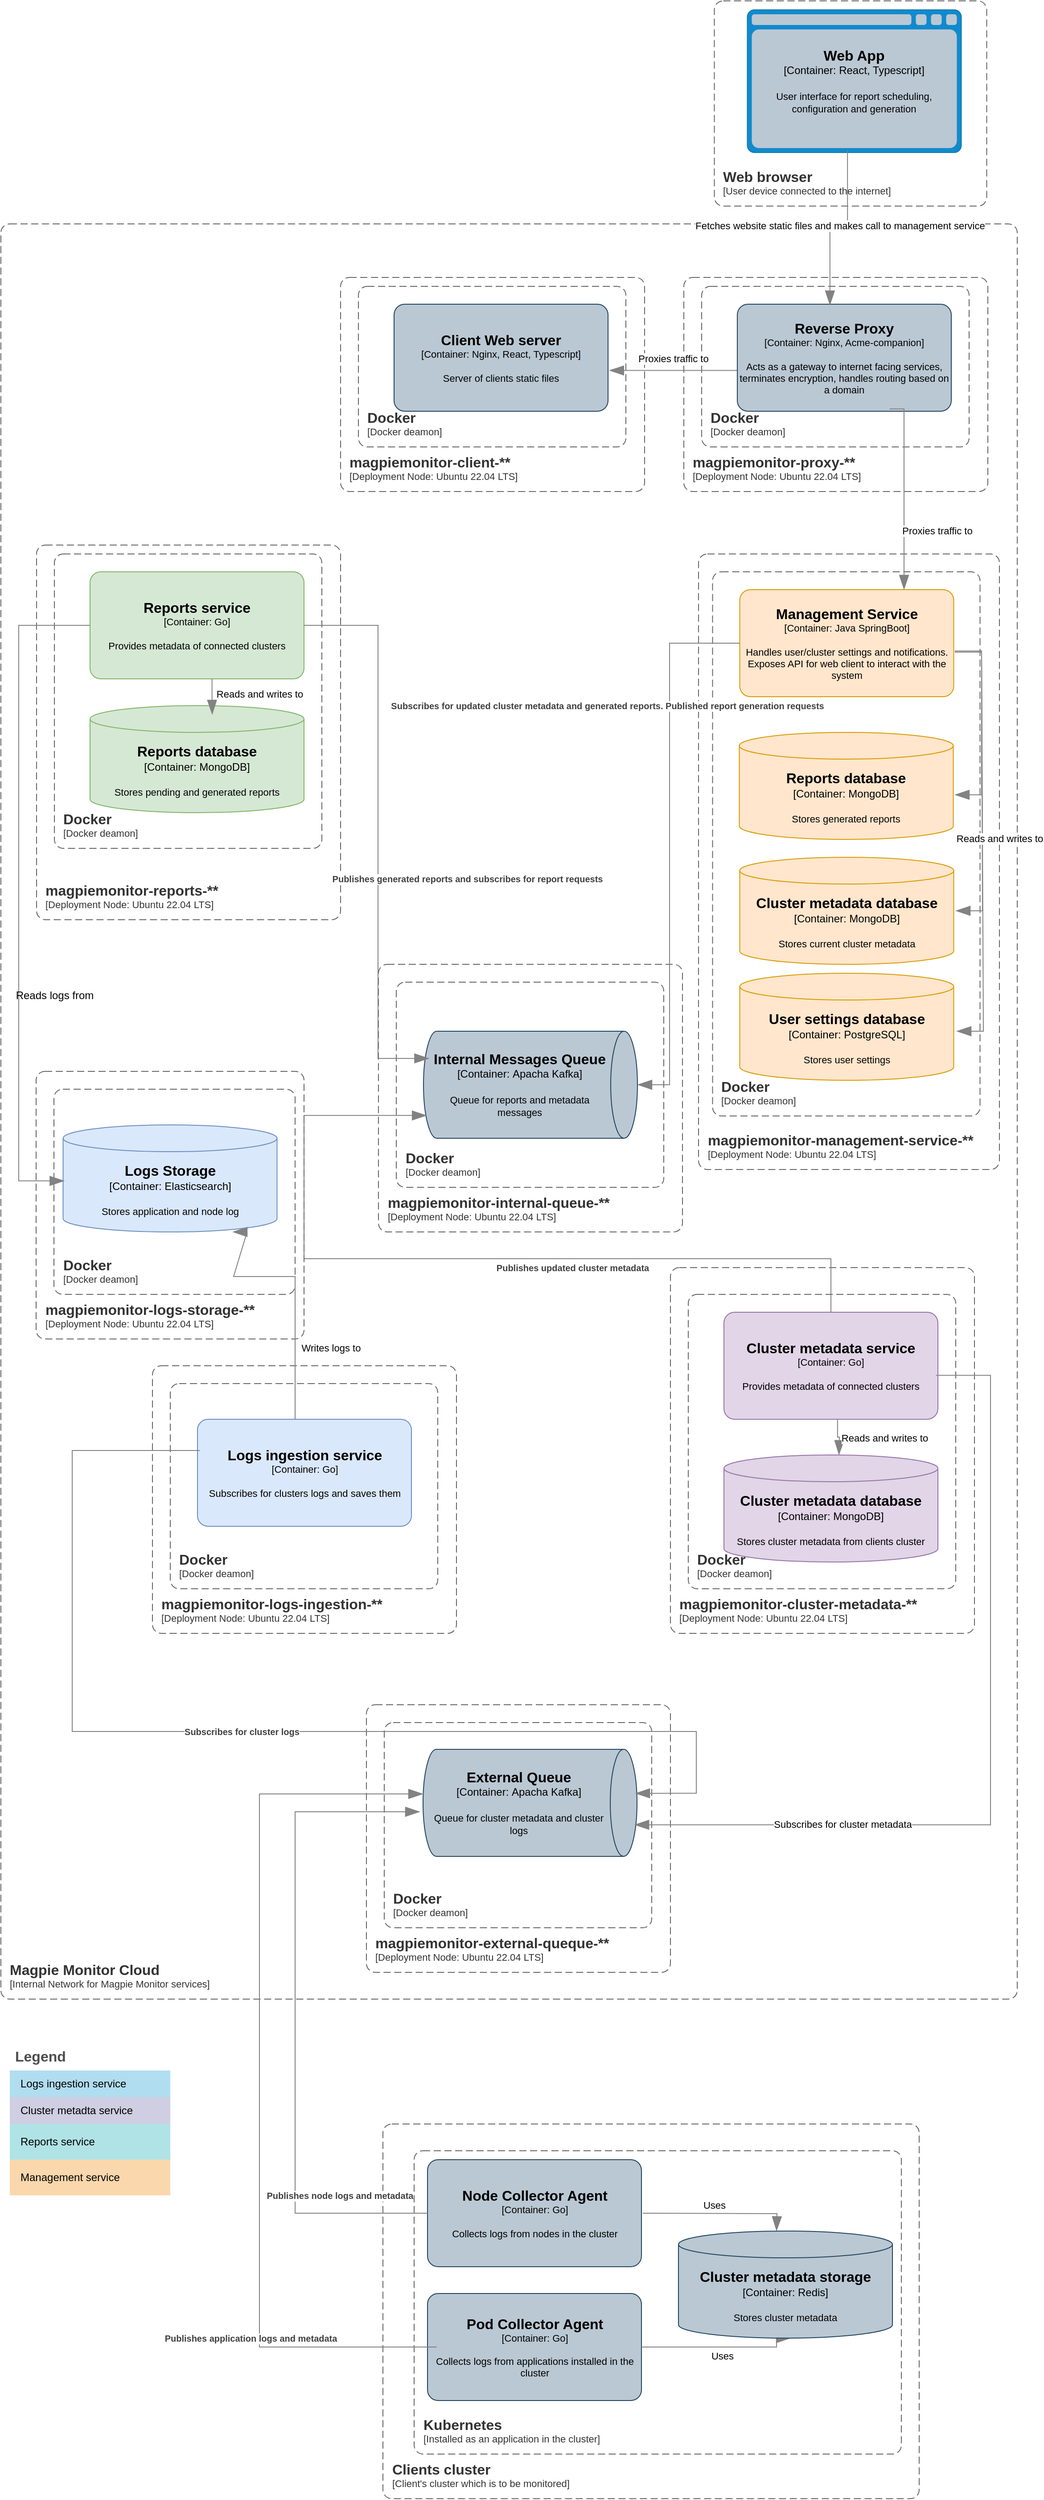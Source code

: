 <mxfile version="24.9.0">
  <diagram name="Page-1" id="GbYRbNNyDbhooDil0Co5">
    <mxGraphModel dx="2129" dy="2237" grid="1" gridSize="10" guides="1" tooltips="1" connect="1" arrows="1" fold="1" page="1" pageScale="1" pageWidth="2000" pageHeight="3000" math="0" shadow="0">
      <root>
        <mxCell id="0" />
        <mxCell id="1" parent="0" />
        <object placeholders="1" c4Name="Magpie Monitor Cloud" c4Type="SystemScopeBoundary" c4Application="Internal Network for Magpie Monitor services" label="&lt;font style=&quot;font-size: 16px&quot;&gt;&lt;b&gt;&lt;div style=&quot;text-align: left&quot;&gt;%c4Name%&lt;/div&gt;&lt;/b&gt;&lt;/font&gt;&lt;div style=&quot;text-align: left&quot;&gt;[%c4Application%]&lt;/div&gt;" id="VblmflZQPWKM-_h5zKfY-1">
          <mxCell style="rounded=1;fontSize=11;whiteSpace=wrap;html=1;dashed=1;arcSize=20;fillColor=none;strokeColor=#666666;fontColor=#333333;labelBackgroundColor=none;align=left;verticalAlign=bottom;labelBorderColor=none;spacingTop=0;spacing=10;dashPattern=8 4;metaEdit=1;rotatable=0;perimeter=rectanglePerimeter;noLabel=0;labelPadding=0;allowArrows=0;connectable=0;expand=0;recursiveResize=0;editable=1;pointerEvents=0;absoluteArcSize=1;points=[[0.25,0,0],[0.5,0,0],[0.75,0,0],[1,0.25,0],[1,0.5,0],[1,0.75,0],[0.75,1,0],[0.5,1,0],[0.25,1,0],[0,0.75,0],[0,0.5,0],[0,0.25,0]];" parent="1" vertex="1">
            <mxGeometry x="840" y="250" width="1140" height="1990" as="geometry" />
          </mxCell>
        </object>
        <object placeholders="1" c4Name="magpiemonitor-cluster-metadata-**" c4Type="SystemScopeBoundary" c4Application="Deployment Node: Ubuntu 22.04 LTS" label="&lt;font style=&quot;font-size: 16px&quot;&gt;&lt;b&gt;&lt;div style=&quot;text-align: left&quot;&gt;%c4Name%&lt;/div&gt;&lt;/b&gt;&lt;/font&gt;&lt;div style=&quot;text-align: left&quot;&gt;[%c4Application%]&lt;/div&gt;" id="VblmflZQPWKM-_h5zKfY-2">
          <mxCell style="rounded=1;fontSize=11;whiteSpace=wrap;html=1;dashed=1;arcSize=20;fillColor=none;strokeColor=#666666;fontColor=#333333;labelBackgroundColor=none;align=left;verticalAlign=bottom;labelBorderColor=none;spacingTop=0;spacing=10;dashPattern=8 4;metaEdit=1;rotatable=0;perimeter=rectanglePerimeter;noLabel=0;labelPadding=0;allowArrows=0;connectable=0;expand=0;recursiveResize=0;editable=1;pointerEvents=0;absoluteArcSize=1;points=[[0.25,0,0],[0.5,0,0],[0.75,0,0],[1,0.25,0],[1,0.5,0],[1,0.75,0],[0.75,1,0],[0.5,1,0],[0.25,1,0],[0,0.75,0],[0,0.5,0],[0,0.25,0]];" parent="1" vertex="1">
            <mxGeometry x="1591" y="1420" width="341" height="410" as="geometry" />
          </mxCell>
        </object>
        <object placeholders="1" c4Name="Cluster metadata database" c4Type="Container" c4Technology="MongoDB" c4Description="Stores cluster metadata from clients cluster" label="&lt;font style=&quot;font-size: 16px&quot;&gt;&lt;b&gt;%c4Name%&lt;/b&gt;&lt;/font&gt;&lt;div&gt;[%c4Type%:&amp;nbsp;%c4Technology%]&lt;/div&gt;&lt;br&gt;&lt;div&gt;&lt;font style=&quot;font-size: 11px&quot;&gt;&lt;font&gt;%c4Description%&lt;/font&gt;&lt;/font&gt;&lt;/div&gt;" id="VblmflZQPWKM-_h5zKfY-3">
          <mxCell style="shape=cylinder3;size=15;whiteSpace=wrap;html=1;boundedLbl=1;rounded=0;labelBackgroundColor=none;fillColor=#e1d5e7;fontSize=12;align=center;strokeColor=#9673a6;metaEdit=1;points=[[0.5,0,0],[1,0.25,0],[1,0.5,0],[1,0.75,0],[0.5,1,0],[0,0.75,0],[0,0.5,0],[0,0.25,0]];resizable=0;fontColor=default;" parent="1" vertex="1">
            <mxGeometry x="1651" y="1630" width="240" height="120" as="geometry" />
          </mxCell>
        </object>
        <object placeholders="1" c4Name="Cluster metadata service" c4Type="Container" c4Technology="Go" c4Description="Provides metadata of connected clusters" label="&lt;font style=&quot;font-size: 16px&quot;&gt;&lt;b&gt;%c4Name%&lt;/b&gt;&lt;/font&gt;&lt;div&gt;[%c4Type%: %c4Technology%]&lt;/div&gt;&lt;br&gt;&lt;div&gt;&lt;font style=&quot;font-size: 11px&quot;&gt;&lt;font&gt;%c4Description%&lt;/font&gt;&lt;/font&gt;&lt;/div&gt;" id="VblmflZQPWKM-_h5zKfY-4">
          <mxCell style="rounded=1;whiteSpace=wrap;html=1;fontSize=11;labelBackgroundColor=none;fillColor=#e1d5e7;align=center;arcSize=10;strokeColor=#9673a6;metaEdit=1;resizable=0;points=[[0.25,0,0],[0.5,0,0],[0.75,0,0],[1,0.25,0],[1,0.5,0],[1,0.75,0],[0.75,1,0],[0.5,1,0],[0.25,1,0],[0,0.75,0],[0,0.5,0],[0,0.25,0]];fontColor=default;" parent="1" vertex="1">
            <mxGeometry x="1651" y="1470" width="240" height="120" as="geometry" />
          </mxCell>
        </object>
        <object placeholders="1" c4Name="Docker" c4Type="ContainerScopeBoundary" c4Application="Docker deamon" label="&lt;font style=&quot;font-size: 16px&quot;&gt;&lt;b&gt;&lt;div style=&quot;text-align: left&quot;&gt;%c4Name%&lt;/div&gt;&lt;/b&gt;&lt;/font&gt;&lt;div style=&quot;text-align: left&quot;&gt;[%c4Application%]&lt;/div&gt;" id="VblmflZQPWKM-_h5zKfY-5">
          <mxCell style="rounded=1;fontSize=11;whiteSpace=wrap;html=1;dashed=1;arcSize=20;fillColor=none;strokeColor=#666666;fontColor=#333333;labelBackgroundColor=none;align=left;verticalAlign=bottom;labelBorderColor=none;spacingTop=0;spacing=10;dashPattern=8 4;metaEdit=1;rotatable=0;perimeter=rectanglePerimeter;noLabel=0;labelPadding=0;allowArrows=0;connectable=0;expand=0;recursiveResize=0;editable=1;pointerEvents=0;absoluteArcSize=1;points=[[0.25,0,0],[0.5,0,0],[0.75,0,0],[1,0.25,0],[1,0.5,0],[1,0.75,0],[0.75,1,0],[0.5,1,0],[0.25,1,0],[0,0.75,0],[0,0.5,0],[0,0.25,0]];" parent="1" vertex="1">
            <mxGeometry x="1611" y="1450" width="300" height="330" as="geometry" />
          </mxCell>
        </object>
        <object placeholders="1" c4Name="magpiemonitor-reports-**" c4Type="SystemScopeBoundary" c4Application="Deployment Node: Ubuntu 22.04 LTS" label="&lt;font style=&quot;font-size: 16px&quot;&gt;&lt;b&gt;&lt;div style=&quot;text-align: left&quot;&gt;%c4Name%&lt;/div&gt;&lt;/b&gt;&lt;/font&gt;&lt;div style=&quot;text-align: left&quot;&gt;[%c4Application%]&lt;/div&gt;" id="VblmflZQPWKM-_h5zKfY-6">
          <mxCell style="rounded=1;fontSize=11;whiteSpace=wrap;html=1;dashed=1;arcSize=20;fillColor=none;strokeColor=#666666;fontColor=#333333;labelBackgroundColor=none;align=left;verticalAlign=bottom;labelBorderColor=none;spacingTop=0;spacing=10;dashPattern=8 4;metaEdit=1;rotatable=0;perimeter=rectanglePerimeter;noLabel=0;labelPadding=0;allowArrows=0;connectable=0;expand=0;recursiveResize=0;editable=1;pointerEvents=0;absoluteArcSize=1;points=[[0.25,0,0],[0.5,0,0],[0.75,0,0],[1,0.25,0],[1,0.5,0],[1,0.75,0],[0.75,1,0],[0.5,1,0],[0.25,1,0],[0,0.75,0],[0,0.5,0],[0,0.25,0]];" parent="1" vertex="1">
            <mxGeometry x="880" y="610" width="341" height="420" as="geometry" />
          </mxCell>
        </object>
        <object placeholders="1" c4Name="Reports database" c4Type="Container" c4Technology="MongoDB" c4Description="Stores pending and generated reports" label="&lt;font style=&quot;font-size: 16px&quot;&gt;&lt;b&gt;%c4Name%&lt;/b&gt;&lt;/font&gt;&lt;div&gt;[%c4Type%:&amp;nbsp;%c4Technology%]&lt;/div&gt;&lt;br&gt;&lt;div&gt;&lt;font style=&quot;font-size: 11px&quot;&gt;&lt;font&gt;%c4Description%&lt;/font&gt;&lt;/font&gt;&lt;/div&gt;" id="VblmflZQPWKM-_h5zKfY-7">
          <mxCell style="shape=cylinder3;size=15;whiteSpace=wrap;html=1;boundedLbl=1;rounded=0;labelBackgroundColor=none;fillColor=#d5e8d4;fontSize=12;align=center;strokeColor=#82b366;metaEdit=1;points=[[0.5,0,0],[1,0.25,0],[1,0.5,0],[1,0.75,0],[0.5,1,0],[0,0.75,0],[0,0.5,0],[0,0.25,0]];resizable=0;fontColor=default;" parent="1" vertex="1">
            <mxGeometry x="940" y="790" width="240" height="120" as="geometry" />
          </mxCell>
        </object>
        <object placeholders="1" c4Name="Reports service" c4Type="Container" c4Technology="Go" c4Description="Provides metadata of connected clusters" label="&lt;font style=&quot;font-size: 16px&quot;&gt;&lt;b&gt;%c4Name%&lt;/b&gt;&lt;/font&gt;&lt;div&gt;[%c4Type%: %c4Technology%]&lt;/div&gt;&lt;br&gt;&lt;div&gt;&lt;font style=&quot;font-size: 11px&quot;&gt;&lt;font&gt;%c4Description%&lt;/font&gt;&lt;/font&gt;&lt;/div&gt;" id="VblmflZQPWKM-_h5zKfY-8">
          <mxCell style="rounded=1;whiteSpace=wrap;html=1;fontSize=11;labelBackgroundColor=none;fillColor=#d5e8d4;align=center;arcSize=10;strokeColor=#82b366;metaEdit=1;resizable=0;points=[[0.25,0,0],[0.5,0,0],[0.75,0,0],[1,0.25,0],[1,0.5,0],[1,0.75,0],[0.75,1,0],[0.5,1,0],[0.25,1,0],[0,0.75,0],[0,0.5,0],[0,0.25,0]];fontColor=default;" parent="1" vertex="1">
            <mxGeometry x="940" y="640" width="240" height="120" as="geometry" />
          </mxCell>
        </object>
        <object placeholders="1" c4Name="Docker" c4Type="ContainerScopeBoundary" c4Application="Docker deamon" label="&lt;font style=&quot;font-size: 16px&quot;&gt;&lt;b&gt;&lt;div style=&quot;text-align: left&quot;&gt;%c4Name%&lt;/div&gt;&lt;/b&gt;&lt;/font&gt;&lt;div style=&quot;text-align: left&quot;&gt;[%c4Application%]&lt;/div&gt;" id="VblmflZQPWKM-_h5zKfY-9">
          <mxCell style="rounded=1;fontSize=11;whiteSpace=wrap;html=1;dashed=1;arcSize=20;fillColor=none;strokeColor=#666666;fontColor=#333333;labelBackgroundColor=none;align=left;verticalAlign=bottom;labelBorderColor=none;spacingTop=0;spacing=10;dashPattern=8 4;metaEdit=1;rotatable=0;perimeter=rectanglePerimeter;noLabel=0;labelPadding=0;allowArrows=0;connectable=0;expand=0;recursiveResize=0;editable=1;pointerEvents=0;absoluteArcSize=1;points=[[0.25,0,0],[0.5,0,0],[0.75,0,0],[1,0.25,0],[1,0.5,0],[1,0.75,0],[0.75,1,0],[0.5,1,0],[0.25,1,0],[0,0.75,0],[0,0.5,0],[0,0.25,0]];" parent="1" vertex="1">
            <mxGeometry x="900" y="620" width="300" height="330" as="geometry" />
          </mxCell>
        </object>
        <object placeholders="1" c4Name="magpiemonitor-management-service-**" c4Type="SystemScopeBoundary" c4Application="Deployment Node: Ubuntu 22.04 LTS" label="&lt;font style=&quot;font-size: 16px&quot;&gt;&lt;b&gt;&lt;div style=&quot;text-align: left&quot;&gt;%c4Name%&lt;/div&gt;&lt;/b&gt;&lt;/font&gt;&lt;div style=&quot;text-align: left&quot;&gt;[%c4Application%]&lt;/div&gt;" id="VblmflZQPWKM-_h5zKfY-10">
          <mxCell style="rounded=1;fontSize=11;whiteSpace=wrap;html=1;dashed=1;arcSize=20;fillColor=none;strokeColor=#666666;fontColor=#333333;labelBackgroundColor=none;align=left;verticalAlign=bottom;labelBorderColor=none;spacingTop=0;spacing=10;dashPattern=8 4;metaEdit=1;rotatable=0;perimeter=rectanglePerimeter;noLabel=0;labelPadding=0;allowArrows=0;connectable=0;expand=0;recursiveResize=0;editable=1;pointerEvents=0;absoluteArcSize=1;points=[[0.25,0,0],[0.5,0,0],[0.75,0,0],[1,0.25,0],[1,0.5,0],[1,0.75,0],[0.75,1,0],[0.5,1,0],[0.25,1,0],[0,0.75,0],[0,0.5,0],[0,0.25,0]];" parent="1" vertex="1">
            <mxGeometry x="1622.5" y="620" width="337.5" height="690" as="geometry" />
          </mxCell>
        </object>
        <object placeholders="1" c4Name="Reports database" c4Type="Container" c4Technology="MongoDB" c4Description="Stores generated reports" label="&lt;font style=&quot;font-size: 16px&quot;&gt;&lt;b&gt;%c4Name%&lt;/b&gt;&lt;/font&gt;&lt;div&gt;[%c4Type%:&amp;nbsp;%c4Technology%]&lt;/div&gt;&lt;br&gt;&lt;div&gt;&lt;font style=&quot;font-size: 11px&quot;&gt;&lt;font&gt;%c4Description%&lt;/font&gt;&lt;/font&gt;&lt;/div&gt;" id="VblmflZQPWKM-_h5zKfY-11">
          <mxCell style="shape=cylinder3;size=15;whiteSpace=wrap;html=1;boundedLbl=1;rounded=0;labelBackgroundColor=none;fillColor=#ffe6cc;fontSize=12;align=center;strokeColor=#d79b00;metaEdit=1;points=[[0.5,0,0],[1,0.25,0],[1,0.5,0],[1,0.75,0],[0.5,1,0],[0,0.75,0],[0,0.5,0],[0,0.25,0]];resizable=0;fontColor=default;" parent="1" vertex="1">
            <mxGeometry x="1668.25" y="820" width="240" height="120" as="geometry" />
          </mxCell>
        </object>
        <object placeholders="1" c4Name="Management Service" c4Type="Container" c4Technology="Java SpringBoot" c4Description="Handles user/cluster settings and notifications. Exposes API for web client to interact with the system" label="&lt;font style=&quot;font-size: 16px&quot;&gt;&lt;b&gt;%c4Name%&lt;/b&gt;&lt;/font&gt;&lt;div&gt;[%c4Type%: %c4Technology%]&lt;/div&gt;&lt;br&gt;&lt;div&gt;&lt;font style=&quot;font-size: 11px&quot;&gt;&lt;font&gt;%c4Description%&lt;/font&gt;&lt;/font&gt;&lt;/div&gt;" id="VblmflZQPWKM-_h5zKfY-12">
          <mxCell style="rounded=1;whiteSpace=wrap;html=1;fontSize=11;labelBackgroundColor=none;fillColor=#ffe6cc;align=center;arcSize=10;strokeColor=#d79b00;metaEdit=1;resizable=0;points=[[0.25,0,0],[0.5,0,0],[0.75,0,0],[1,0.25,0],[1,0.5,0],[1,0.75,0],[0.75,1,0],[0.5,1,0],[0.25,1,0],[0,0.75,0],[0,0.5,0],[0,0.25,0]];fontColor=default;" parent="1" vertex="1">
            <mxGeometry x="1668.75" y="660" width="240" height="120" as="geometry" />
          </mxCell>
        </object>
        <object placeholders="1" c4Name="Docker" c4Type="ContainerScopeBoundary" c4Application="Docker deamon" label="&lt;font style=&quot;font-size: 16px&quot;&gt;&lt;b&gt;&lt;div style=&quot;text-align: left&quot;&gt;%c4Name%&lt;/div&gt;&lt;/b&gt;&lt;/font&gt;&lt;div style=&quot;text-align: left&quot;&gt;[%c4Application%]&lt;/div&gt;" id="VblmflZQPWKM-_h5zKfY-13">
          <mxCell style="rounded=1;fontSize=11;whiteSpace=wrap;html=1;dashed=1;arcSize=20;fillColor=none;strokeColor=#666666;fontColor=#333333;labelBackgroundColor=none;align=left;verticalAlign=bottom;labelBorderColor=none;spacingTop=0;spacing=10;dashPattern=8 4;metaEdit=1;rotatable=0;perimeter=rectanglePerimeter;noLabel=0;labelPadding=0;allowArrows=0;connectable=0;expand=0;recursiveResize=0;editable=1;pointerEvents=0;absoluteArcSize=1;points=[[0.25,0,0],[0.5,0,0],[0.75,0,0],[1,0.25,0],[1,0.5,0],[1,0.75,0],[0.75,1,0],[0.5,1,0],[0.25,1,0],[0,0.75,0],[0,0.5,0],[0,0.25,0]];" parent="1" vertex="1">
            <mxGeometry x="1638.25" y="640" width="300" height="610" as="geometry" />
          </mxCell>
        </object>
        <object placeholders="1" c4Name="magpiemonitor-logs-ingestion-**" c4Type="SystemScopeBoundary" c4Application="Deployment Node: Ubuntu 22.04 LTS" label="&lt;font style=&quot;font-size: 16px&quot;&gt;&lt;b&gt;&lt;div style=&quot;text-align: left&quot;&gt;%c4Name%&lt;/div&gt;&lt;/b&gt;&lt;/font&gt;&lt;div style=&quot;text-align: left&quot;&gt;[%c4Application%]&lt;/div&gt;" id="VblmflZQPWKM-_h5zKfY-14">
          <mxCell style="rounded=1;fontSize=11;whiteSpace=wrap;html=1;dashed=1;arcSize=20;fillColor=none;strokeColor=#666666;fontColor=#333333;labelBackgroundColor=none;align=left;verticalAlign=bottom;labelBorderColor=none;spacingTop=0;spacing=10;dashPattern=8 4;metaEdit=1;rotatable=0;perimeter=rectanglePerimeter;noLabel=0;labelPadding=0;allowArrows=0;connectable=0;expand=0;recursiveResize=0;editable=1;pointerEvents=0;absoluteArcSize=1;points=[[0.25,0,0],[0.5,0,0],[0.75,0,0],[1,0.25,0],[1,0.5,0],[1,0.75,0],[0.75,1,0],[0.5,1,0],[0.25,1,0],[0,0.75,0],[0,0.5,0],[0,0.25,0]];" parent="1" vertex="1">
            <mxGeometry x="1010" y="1530" width="341" height="300" as="geometry" />
          </mxCell>
        </object>
        <object placeholders="1" c4Name="Logs Storage" c4Type="Container" c4Technology="Elasticsearch" c4Description="Stores application and node log" label="&lt;font style=&quot;font-size: 16px&quot;&gt;&lt;b&gt;%c4Name%&lt;/b&gt;&lt;/font&gt;&lt;div&gt;[%c4Type%:&amp;nbsp;%c4Technology%]&lt;/div&gt;&lt;br&gt;&lt;div&gt;&lt;font style=&quot;font-size: 11px&quot;&gt;&lt;font&gt;%c4Description%&lt;/font&gt;&lt;/font&gt;&lt;/div&gt;" id="VblmflZQPWKM-_h5zKfY-15">
          <mxCell style="shape=cylinder3;size=15;whiteSpace=wrap;html=1;boundedLbl=1;rounded=0;labelBackgroundColor=none;fillColor=#dae8fc;fontSize=12;align=center;strokeColor=#6c8ebf;metaEdit=1;points=[[0.5,0,0],[1,0.25,0],[1,0.5,0],[1,0.75,0],[0.5,1,0],[0,0.75,0],[0,0.5,0],[0,0.25,0]];resizable=0;fontColor=default;" parent="1" vertex="1">
            <mxGeometry x="909.75" y="1260" width="240" height="120" as="geometry" />
          </mxCell>
        </object>
        <object placeholders="1" c4Name="Logs ingestion service" c4Type="Container" c4Technology="Go" c4Description="Subscribes for clusters logs and saves them" label="&lt;font style=&quot;font-size: 16px&quot;&gt;&lt;b&gt;%c4Name%&lt;/b&gt;&lt;/font&gt;&lt;div&gt;[%c4Type%: %c4Technology%]&lt;/div&gt;&lt;br&gt;&lt;div&gt;&lt;font style=&quot;font-size: 11px&quot;&gt;&lt;font&gt;%c4Description%&lt;/font&gt;&lt;/font&gt;&lt;/div&gt;" id="VblmflZQPWKM-_h5zKfY-16">
          <mxCell style="rounded=1;whiteSpace=wrap;html=1;fontSize=11;labelBackgroundColor=none;fillColor=#dae8fc;align=center;arcSize=10;strokeColor=#6c8ebf;metaEdit=1;resizable=0;points=[[0.25,0,0],[0.5,0,0],[0.75,0,0],[1,0.25,0],[1,0.5,0],[1,0.75,0],[0.75,1,0],[0.5,1,0],[0.25,1,0],[0,0.75,0],[0,0.5,0],[0,0.25,0]];fontColor=default;" parent="1" vertex="1">
            <mxGeometry x="1060.5" y="1590" width="240" height="120" as="geometry" />
          </mxCell>
        </object>
        <object placeholders="1" c4Name="Docker" c4Type="ContainerScopeBoundary" c4Application="Docker deamon" label="&lt;font style=&quot;font-size: 16px&quot;&gt;&lt;b&gt;&lt;div style=&quot;text-align: left&quot;&gt;%c4Name%&lt;/div&gt;&lt;/b&gt;&lt;/font&gt;&lt;div style=&quot;text-align: left&quot;&gt;[%c4Application%]&lt;/div&gt;" id="VblmflZQPWKM-_h5zKfY-17">
          <mxCell style="rounded=1;fontSize=11;whiteSpace=wrap;html=1;dashed=1;arcSize=20;fillColor=none;strokeColor=#666666;fontColor=#333333;labelBackgroundColor=none;align=left;verticalAlign=bottom;labelBorderColor=none;spacingTop=0;spacing=10;dashPattern=8 4;metaEdit=1;rotatable=0;perimeter=rectanglePerimeter;noLabel=0;labelPadding=0;allowArrows=0;connectable=0;expand=0;recursiveResize=0;editable=1;pointerEvents=0;absoluteArcSize=1;points=[[0.25,0,0],[0.5,0,0],[0.75,0,0],[1,0.25,0],[1,0.5,0],[1,0.75,0],[0.75,1,0],[0.5,1,0],[0.25,1,0],[0,0.75,0],[0,0.5,0],[0,0.25,0]];" parent="1" vertex="1">
            <mxGeometry x="1030" y="1550" width="300" height="230" as="geometry" />
          </mxCell>
        </object>
        <object placeholders="1" c4Name="magpiemonitor-external-queque-**" c4Type="SystemScopeBoundary" c4Application="Deployment Node: Ubuntu 22.04 LTS" label="&lt;font style=&quot;font-size: 16px&quot;&gt;&lt;b&gt;&lt;div style=&quot;text-align: left&quot;&gt;%c4Name%&lt;/div&gt;&lt;/b&gt;&lt;/font&gt;&lt;div style=&quot;text-align: left&quot;&gt;[%c4Application%]&lt;/div&gt;" id="VblmflZQPWKM-_h5zKfY-19">
          <mxCell style="rounded=1;fontSize=11;whiteSpace=wrap;html=1;dashed=1;arcSize=20;fillColor=none;strokeColor=#666666;fontColor=#333333;labelBackgroundColor=none;align=left;verticalAlign=bottom;labelBorderColor=none;spacingTop=0;spacing=10;dashPattern=8 4;metaEdit=1;rotatable=0;perimeter=rectanglePerimeter;noLabel=0;labelPadding=0;allowArrows=0;connectable=0;expand=0;recursiveResize=0;editable=1;pointerEvents=0;absoluteArcSize=1;points=[[0.25,0,0],[0.5,0,0],[0.75,0,0],[1,0.25,0],[1,0.5,0],[1,0.75,0],[0.75,1,0],[0.5,1,0],[0.25,1,0],[0,0.75,0],[0,0.5,0],[0,0.25,0]];" parent="1" vertex="1">
            <mxGeometry x="1250" y="1910" width="341" height="300" as="geometry" />
          </mxCell>
        </object>
        <object placeholders="1" c4Name="Docker" c4Type="ContainerScopeBoundary" c4Application="Docker deamon" label="&lt;font style=&quot;font-size: 16px&quot;&gt;&lt;b&gt;&lt;div style=&quot;text-align: left&quot;&gt;%c4Name%&lt;/div&gt;&lt;/b&gt;&lt;/font&gt;&lt;div style=&quot;text-align: left&quot;&gt;[%c4Application%]&lt;/div&gt;" id="VblmflZQPWKM-_h5zKfY-22">
          <mxCell style="rounded=1;fontSize=11;whiteSpace=wrap;html=1;dashed=1;arcSize=20;fillColor=none;strokeColor=#666666;fontColor=#333333;labelBackgroundColor=none;align=left;verticalAlign=bottom;labelBorderColor=none;spacingTop=0;spacing=10;dashPattern=8 4;metaEdit=1;rotatable=0;perimeter=rectanglePerimeter;noLabel=0;labelPadding=0;allowArrows=0;connectable=0;expand=0;recursiveResize=0;editable=1;pointerEvents=0;absoluteArcSize=1;points=[[0.25,0,0],[0.5,0,0],[0.75,0,0],[1,0.25,0],[1,0.5,0],[1,0.75,0],[0.75,1,0],[0.5,1,0],[0.25,1,0],[0,0.75,0],[0,0.5,0],[0,0.25,0]];" parent="1" vertex="1">
            <mxGeometry x="1270" y="1930" width="300" height="230" as="geometry" />
          </mxCell>
        </object>
        <object placeholders="1" c4Name="External Queue" c4Type="Container" c4Technology="Apacha Kafka" c4Description="Queue for cluster metadata and cluster logs" label="&lt;font style=&quot;font-size: 16px&quot;&gt;&lt;b&gt;%c4Name%&lt;/b&gt;&lt;/font&gt;&lt;div&gt;[%c4Type%:&amp;nbsp;%c4Technology%]&lt;/div&gt;&lt;br&gt;&lt;div&gt;&lt;font style=&quot;font-size: 11px&quot;&gt;&lt;font&gt;%c4Description%&lt;/font&gt;&lt;/font&gt;&lt;/div&gt;" id="VblmflZQPWKM-_h5zKfY-23">
          <mxCell style="shape=cylinder3;size=15;direction=south;whiteSpace=wrap;html=1;boundedLbl=1;rounded=0;labelBackgroundColor=none;fillColor=#bac8d3;fontSize=12;align=center;strokeColor=#23445d;metaEdit=1;points=[[0.5,0,0],[1,0.25,0],[1,0.5,0],[1,0.75,0],[0.5,1,0],[0,0.75,0],[0,0.5,0],[0,0.25,0]];resizable=0;fontColor=default;" parent="1" vertex="1">
            <mxGeometry x="1313.5" y="1960" width="240" height="120" as="geometry" />
          </mxCell>
        </object>
        <object placeholders="1" c4Name="Clients cluster" c4Type="SystemScopeBoundary" c4Application="Client&#39;s cluster which is to be monitored" label="&lt;font style=&quot;font-size: 16px&quot;&gt;&lt;b&gt;&lt;div style=&quot;text-align: left&quot;&gt;%c4Name%&lt;/div&gt;&lt;/b&gt;&lt;/font&gt;&lt;div style=&quot;text-align: left&quot;&gt;[%c4Application%]&lt;/div&gt;" id="VblmflZQPWKM-_h5zKfY-24">
          <mxCell style="rounded=1;fontSize=11;whiteSpace=wrap;html=1;dashed=1;arcSize=20;fillColor=none;strokeColor=#666666;fontColor=#333333;labelBackgroundColor=none;align=left;verticalAlign=bottom;labelBorderColor=none;spacingTop=0;spacing=10;dashPattern=8 4;metaEdit=1;rotatable=0;perimeter=rectanglePerimeter;noLabel=0;labelPadding=0;allowArrows=0;connectable=0;expand=0;recursiveResize=0;editable=1;pointerEvents=0;absoluteArcSize=1;points=[[0.25,0,0],[0.5,0,0],[0.75,0,0],[1,0.25,0],[1,0.5,0],[1,0.75,0],[0.75,1,0],[0.5,1,0],[0.25,1,0],[0,0.75,0],[0,0.5,0],[0,0.25,0]];" parent="1" vertex="1">
            <mxGeometry x="1268.5" y="2380" width="601.5" height="420" as="geometry" />
          </mxCell>
        </object>
        <object placeholders="1" c4Name="Pod Collector Agent" c4Type="Container" c4Technology="Go" c4Description="Collects logs from applications installed in the cluster" label="&lt;font style=&quot;font-size: 16px&quot;&gt;&lt;b&gt;%c4Name%&lt;/b&gt;&lt;/font&gt;&lt;div&gt;[%c4Type%: %c4Technology%]&lt;/div&gt;&lt;br&gt;&lt;div&gt;&lt;font style=&quot;font-size: 11px&quot;&gt;&lt;font&gt;%c4Description%&lt;/font&gt;&lt;/font&gt;&lt;/div&gt;" id="VblmflZQPWKM-_h5zKfY-25">
          <mxCell style="rounded=1;whiteSpace=wrap;html=1;fontSize=11;labelBackgroundColor=none;fillColor=#bac8d3;align=center;arcSize=10;strokeColor=#23445d;metaEdit=1;resizable=0;points=[[0.25,0,0],[0.5,0,0],[0.75,0,0],[1,0.25,0],[1,0.5,0],[1,0.75,0],[0.75,1,0],[0.5,1,0],[0.25,1,0],[0,0.75,0],[0,0.5,0],[0,0.25,0]];" parent="1" vertex="1">
            <mxGeometry x="1318.5" y="2570" width="240" height="120" as="geometry" />
          </mxCell>
        </object>
        <object placeholders="1" c4Name="Kubernetes" c4Type="ContainerScopeBoundary" c4Application="Installed as an application in the cluster" label="&lt;font style=&quot;font-size: 16px&quot;&gt;&lt;b&gt;&lt;div style=&quot;text-align: left&quot;&gt;%c4Name%&lt;/div&gt;&lt;/b&gt;&lt;/font&gt;&lt;div style=&quot;text-align: left&quot;&gt;[%c4Application%]&lt;/div&gt;" id="VblmflZQPWKM-_h5zKfY-26">
          <mxCell style="rounded=1;fontSize=11;whiteSpace=wrap;html=1;dashed=1;arcSize=20;fillColor=none;strokeColor=#666666;fontColor=#333333;labelBackgroundColor=none;align=left;verticalAlign=bottom;labelBorderColor=none;spacingTop=0;spacing=10;dashPattern=8 4;metaEdit=1;rotatable=0;perimeter=rectanglePerimeter;noLabel=0;labelPadding=0;allowArrows=0;connectable=0;expand=0;recursiveResize=0;editable=1;pointerEvents=0;absoluteArcSize=1;points=[[0.25,0,0],[0.5,0,0],[0.75,0,0],[1,0.25,0],[1,0.5,0],[1,0.75,0],[0.75,1,0],[0.5,1,0],[0.25,1,0],[0,0.75,0],[0,0.5,0],[0,0.25,0]];" parent="1" vertex="1">
            <mxGeometry x="1303.5" y="2410" width="546.5" height="340" as="geometry" />
          </mxCell>
        </object>
        <object placeholders="1" c4Name="Node Collector Agent" c4Type="Container" c4Technology="Go" c4Description="Collects logs from nodes in the cluster" label="&lt;font style=&quot;font-size: 16px&quot;&gt;&lt;b&gt;%c4Name%&lt;/b&gt;&lt;/font&gt;&lt;div&gt;[%c4Type%: %c4Technology%]&lt;/div&gt;&lt;br&gt;&lt;div&gt;&lt;font style=&quot;font-size: 11px&quot;&gt;&lt;font&gt;%c4Description%&lt;/font&gt;&lt;/font&gt;&lt;/div&gt;" id="VblmflZQPWKM-_h5zKfY-27">
          <mxCell style="rounded=1;whiteSpace=wrap;html=1;fontSize=11;labelBackgroundColor=none;fillColor=#bac8d3;align=center;arcSize=10;strokeColor=#23445d;metaEdit=1;resizable=0;points=[[0.25,0,0],[0.5,0,0],[0.75,0,0],[1,0.25,0],[1,0.5,0],[1,0.75,0],[0.75,1,0],[0.5,1,0],[0.25,1,0],[0,0.75,0],[0,0.5,0],[0,0.25,0]];" parent="1" vertex="1">
            <mxGeometry x="1318.5" y="2420" width="240" height="120" as="geometry" />
          </mxCell>
        </object>
        <object placeholders="1" c4Name="magpiemonitor-internal-queue-**" c4Type="SystemScopeBoundary" c4Application="Deployment Node: Ubuntu 22.04 LTS" label="&lt;font style=&quot;font-size: 16px&quot;&gt;&lt;b&gt;&lt;div style=&quot;text-align: left&quot;&gt;%c4Name%&lt;/div&gt;&lt;/b&gt;&lt;/font&gt;&lt;div style=&quot;text-align: left&quot;&gt;[%c4Application%]&lt;/div&gt;" id="VblmflZQPWKM-_h5zKfY-28">
          <mxCell style="rounded=1;fontSize=11;whiteSpace=wrap;html=1;dashed=1;arcSize=20;fillColor=none;strokeColor=#666666;fontColor=#333333;labelBackgroundColor=none;align=left;verticalAlign=bottom;labelBorderColor=none;spacingTop=0;spacing=10;dashPattern=8 4;metaEdit=1;rotatable=0;perimeter=rectanglePerimeter;noLabel=0;labelPadding=0;allowArrows=0;connectable=0;expand=0;recursiveResize=0;editable=1;pointerEvents=0;absoluteArcSize=1;points=[[0.25,0,0],[0.5,0,0],[0.75,0,0],[1,0.25,0],[1,0.5,0],[1,0.75,0],[0.75,1,0],[0.5,1,0],[0.25,1,0],[0,0.75,0],[0,0.5,0],[0,0.25,0]];" parent="1" vertex="1">
            <mxGeometry x="1263.5" y="1080" width="341" height="300" as="geometry" />
          </mxCell>
        </object>
        <object placeholders="1" c4Name="Docker" c4Type="ContainerScopeBoundary" c4Application="Docker deamon" label="&lt;font style=&quot;font-size: 16px&quot;&gt;&lt;b&gt;&lt;div style=&quot;text-align: left&quot;&gt;%c4Name%&lt;/div&gt;&lt;/b&gt;&lt;/font&gt;&lt;div style=&quot;text-align: left&quot;&gt;[%c4Application%]&lt;/div&gt;" id="VblmflZQPWKM-_h5zKfY-29">
          <mxCell style="rounded=1;fontSize=11;whiteSpace=wrap;html=1;dashed=1;arcSize=20;fillColor=none;strokeColor=#666666;fontColor=#333333;labelBackgroundColor=none;align=left;verticalAlign=bottom;labelBorderColor=none;spacingTop=0;spacing=10;dashPattern=8 4;metaEdit=1;rotatable=0;perimeter=rectanglePerimeter;noLabel=0;labelPadding=0;allowArrows=0;connectable=0;expand=0;recursiveResize=0;editable=1;pointerEvents=0;absoluteArcSize=1;points=[[0.25,0,0],[0.5,0,0],[0.75,0,0],[1,0.25,0],[1,0.5,0],[1,0.75,0],[0.75,1,0],[0.5,1,0],[0.25,1,0],[0,0.75,0],[0,0.5,0],[0,0.25,0]];" parent="1" vertex="1">
            <mxGeometry x="1283.5" y="1100" width="300" height="230" as="geometry" />
          </mxCell>
        </object>
        <object placeholders="1" c4Name="Internal Messages Queue" c4Type="Container" c4Technology="Apacha Kafka" c4Description="Queue for reports and metadata messages" label="&lt;font style=&quot;font-size: 16px&quot;&gt;&lt;b&gt;%c4Name%&lt;/b&gt;&lt;/font&gt;&lt;div&gt;[%c4Type%:&amp;nbsp;%c4Technology%]&lt;/div&gt;&lt;br&gt;&lt;div&gt;&lt;font style=&quot;font-size: 11px&quot;&gt;&lt;font&gt;%c4Description%&lt;/font&gt;&lt;/font&gt;&lt;/div&gt;" id="VblmflZQPWKM-_h5zKfY-30">
          <mxCell style="shape=cylinder3;size=15;direction=south;whiteSpace=wrap;html=1;boundedLbl=1;rounded=0;labelBackgroundColor=none;fillColor=#bac8d3;fontSize=12;align=center;strokeColor=#23445d;metaEdit=1;points=[[0.5,0,0],[1,0.25,0],[1,0.5,0],[1,0.75,0],[0.5,1,0],[0,0.75,0],[0,0.5,0],[0,0.25,0]];resizable=0;fontColor=default;" parent="1" vertex="1">
            <mxGeometry x="1314" y="1155" width="240" height="120" as="geometry" />
          </mxCell>
        </object>
        <object placeholders="1" c4Type="Relationship" c4Description="Publishes generated reports and subscribes for report requests" label="&lt;div style=&quot;text-align: left&quot;&gt;&lt;div style=&quot;text-align: center&quot;&gt;&lt;b&gt;%c4Description%&lt;/b&gt;&lt;/div&gt;" id="VblmflZQPWKM-_h5zKfY-31">
          <mxCell style="endArrow=blockThin;html=1;fontSize=10;fontColor=#404040;strokeWidth=1;endFill=1;strokeColor=#828282;elbow=vertical;metaEdit=1;endSize=14;startSize=14;jumpStyle=arc;jumpSize=16;rounded=0;edgeStyle=orthogonalEdgeStyle;exitX=1;exitY=0.5;exitDx=0;exitDy=0;exitPerimeter=0;entryX=0.254;entryY=0.974;entryDx=0;entryDy=0;entryPerimeter=0;" parent="1" source="VblmflZQPWKM-_h5zKfY-8" target="VblmflZQPWKM-_h5zKfY-30" edge="1">
            <mxGeometry x="0.172" y="100" width="240" relative="1" as="geometry">
              <mxPoint x="1032.5" y="1040" as="sourcePoint" />
              <mxPoint x="1320" y="1220" as="targetPoint" />
              <Array as="points">
                <mxPoint x="1263" y="700" />
                <mxPoint x="1263" y="1185" />
              </Array>
              <mxPoint as="offset" />
            </mxGeometry>
          </mxCell>
        </object>
        <object placeholders="1" c4Type="Relationship" c4Description="Publishes node logs and metadata" label="&lt;div style=&quot;text-align: left&quot;&gt;&lt;div style=&quot;text-align: center&quot;&gt;&lt;b&gt;%c4Description%&lt;/b&gt;&lt;/div&gt;" id="VblmflZQPWKM-_h5zKfY-35">
          <mxCell style="endArrow=blockThin;html=1;fontSize=10;fontColor=#404040;strokeWidth=1;endFill=1;strokeColor=#828282;elbow=vertical;metaEdit=1;endSize=14;startSize=14;jumpStyle=arc;jumpSize=16;rounded=0;edgeStyle=orthogonalEdgeStyle;" parent="1" source="VblmflZQPWKM-_h5zKfY-27" edge="1">
            <mxGeometry x="-0.733" y="-20" width="240" relative="1" as="geometry">
              <mxPoint x="1520" y="1980" as="sourcePoint" />
              <mxPoint x="1310" y="2030" as="targetPoint" />
              <Array as="points">
                <mxPoint x="1170" y="2480" />
                <mxPoint x="1170" y="2030" />
              </Array>
              <mxPoint as="offset" />
            </mxGeometry>
          </mxCell>
        </object>
        <object placeholders="1" c4Type="Relationship" c4Description="Publishes application logs and metadata" label="&lt;div style=&quot;text-align: left&quot;&gt;&lt;div style=&quot;text-align: center&quot;&gt;&lt;b&gt;%c4Description%&lt;/b&gt;&lt;/div&gt;" id="VblmflZQPWKM-_h5zKfY-36">
          <mxCell style="endArrow=blockThin;html=1;fontSize=10;fontColor=#404040;strokeWidth=1;endFill=1;strokeColor=#828282;elbow=vertical;metaEdit=1;endSize=14;startSize=14;jumpStyle=arc;jumpSize=16;rounded=0;edgeStyle=orthogonalEdgeStyle;" parent="1" target="VblmflZQPWKM-_h5zKfY-23" edge="1">
            <mxGeometry x="-0.583" y="10" width="240" relative="1" as="geometry">
              <mxPoint x="1328.96" y="2630" as="sourcePoint" />
              <mxPoint x="1319.96" y="2180" as="targetPoint" />
              <Array as="points">
                <mxPoint x="1130" y="2630" />
                <mxPoint x="1130" y="2010" />
              </Array>
              <mxPoint as="offset" />
            </mxGeometry>
          </mxCell>
        </object>
        <object placeholders="1" c4Type="Relationship" c4Description="Subscribes for cluster logs" label="&lt;div style=&quot;text-align: left&quot;&gt;&lt;div style=&quot;text-align: center&quot;&gt;&lt;b&gt;%c4Description%&lt;/b&gt;&lt;/div&gt;" id="VblmflZQPWKM-_h5zKfY-37">
          <mxCell style="endArrow=blockThin;html=1;fontSize=10;fontColor=#404040;strokeWidth=1;endFill=1;strokeColor=#828282;elbow=vertical;metaEdit=1;endSize=14;startSize=14;jumpStyle=arc;jumpSize=16;rounded=0;edgeStyle=orthogonalEdgeStyle;entryX=0.411;entryY=0.008;entryDx=0;entryDy=0;entryPerimeter=0;" parent="1" target="VblmflZQPWKM-_h5zKfY-23" edge="1">
            <mxGeometry width="240" relative="1" as="geometry">
              <mxPoint x="1063" y="1625" as="sourcePoint" />
              <mxPoint x="1840" y="1920" as="targetPoint" />
              <Array as="points">
                <mxPoint x="920" y="1625" />
                <mxPoint x="920" y="1940" />
                <mxPoint x="1620" y="1940" />
                <mxPoint x="1620" y="2009" />
              </Array>
            </mxGeometry>
          </mxCell>
        </object>
        <object placeholders="1" c4Type="Relationship" id="VblmflZQPWKM-_h5zKfY-38">
          <mxCell style="endArrow=blockThin;html=1;fontSize=10;fontColor=#404040;strokeWidth=1;endFill=1;strokeColor=#828282;elbow=vertical;metaEdit=1;endSize=14;startSize=14;jumpStyle=arc;jumpSize=16;rounded=0;edgeStyle=orthogonalEdgeStyle;entryX=0.705;entryY=0.012;entryDx=0;entryDy=0;entryPerimeter=0;exitX=0.991;exitY=0.59;exitDx=0;exitDy=0;exitPerimeter=0;" parent="1" source="VblmflZQPWKM-_h5zKfY-4" target="VblmflZQPWKM-_h5zKfY-23" edge="1">
            <mxGeometry width="240" relative="1" as="geometry">
              <mxPoint x="1950" y="1540" as="sourcePoint" />
              <mxPoint x="1880" y="1860" as="targetPoint" />
              <Array as="points">
                <mxPoint x="1950" y="1541" />
                <mxPoint x="1950" y="2045" />
              </Array>
            </mxGeometry>
          </mxCell>
        </object>
        <mxCell id="VblmflZQPWKM-_h5zKfY-39" value="Subscribes for cluster metadata" style="edgeLabel;html=1;align=center;verticalAlign=middle;resizable=0;points=[];" parent="VblmflZQPWKM-_h5zKfY-38" vertex="1" connectable="0">
          <mxGeometry x="0.516" y="-1" relative="1" as="geometry">
            <mxPoint as="offset" />
          </mxGeometry>
        </mxCell>
        <object placeholders="1" c4Type="Relationship" c4Description="Publishes updated cluster metadata" label="&lt;div style=&quot;text-align: left&quot;&gt;&lt;div style=&quot;text-align: center&quot;&gt;&lt;b&gt;%c4Description%&lt;/b&gt;&lt;/div&gt;" id="VblmflZQPWKM-_h5zKfY-46">
          <mxCell style="endArrow=blockThin;html=1;fontSize=10;fontColor=#404040;strokeWidth=1;endFill=1;strokeColor=#828282;elbow=vertical;metaEdit=1;endSize=14;startSize=14;jumpStyle=arc;jumpSize=16;rounded=0;edgeStyle=orthogonalEdgeStyle;entryX=0.787;entryY=0.985;entryDx=0;entryDy=0;entryPerimeter=0;exitX=0.5;exitY=0;exitDx=0;exitDy=0;exitPerimeter=0;" parent="1" source="VblmflZQPWKM-_h5zKfY-4" target="VblmflZQPWKM-_h5zKfY-30" edge="1">
            <mxGeometry x="-0.261" y="10" width="240" relative="1" as="geometry">
              <mxPoint x="1270" y="1260" as="sourcePoint" />
              <mxPoint x="1510" y="1260" as="targetPoint" />
              <Array as="points">
                <mxPoint x="1771" y="1410" />
                <mxPoint x="1180" y="1410" />
                <mxPoint x="1180" y="1249" />
              </Array>
              <mxPoint as="offset" />
            </mxGeometry>
          </mxCell>
        </object>
        <object placeholders="1" c4Type="Relationship" c4Description="Subscribes for updated cluster metadata and generated reports. Published report generation requests" label="&lt;div style=&quot;text-align: left&quot;&gt;&lt;div style=&quot;text-align: center&quot;&gt;&lt;b&gt;%c4Description%&lt;/b&gt;&lt;/div&gt;" id="VblmflZQPWKM-_h5zKfY-47">
          <mxCell style="endArrow=blockThin;html=1;fontSize=10;fontColor=#404040;strokeWidth=1;endFill=1;strokeColor=#828282;elbow=vertical;metaEdit=1;endSize=14;startSize=14;jumpStyle=arc;jumpSize=16;rounded=0;edgeStyle=orthogonalEdgeStyle;exitX=0;exitY=0.5;exitDx=0;exitDy=0;exitPerimeter=0;entryX=0.5;entryY=0;entryDx=0;entryDy=0;entryPerimeter=0;" parent="1" source="VblmflZQPWKM-_h5zKfY-12" target="VblmflZQPWKM-_h5zKfY-30" edge="1">
            <mxGeometry x="-0.512" y="-70" width="240" relative="1" as="geometry">
              <mxPoint x="1270" y="1150" as="sourcePoint" />
              <mxPoint x="1510" y="1150" as="targetPoint" />
              <Array as="points">
                <mxPoint x="1590" y="720" />
                <mxPoint x="1590" y="1215" />
              </Array>
              <mxPoint as="offset" />
            </mxGeometry>
          </mxCell>
        </object>
        <object placeholders="1" c4Name="Cluster metadata database" c4Type="Container" c4Technology="MongoDB" c4Description="Stores current cluster metadata" label="&lt;font style=&quot;font-size: 16px&quot;&gt;&lt;b&gt;%c4Name%&lt;/b&gt;&lt;/font&gt;&lt;div&gt;[%c4Type%:&amp;nbsp;%c4Technology%]&lt;/div&gt;&lt;br&gt;&lt;div&gt;&lt;font style=&quot;font-size: 11px&quot;&gt;&lt;font&gt;%c4Description%&lt;/font&gt;&lt;/font&gt;&lt;/div&gt;" id="VblmflZQPWKM-_h5zKfY-48">
          <mxCell style="shape=cylinder3;size=15;whiteSpace=wrap;html=1;boundedLbl=1;rounded=0;labelBackgroundColor=none;fillColor=#ffe6cc;fontSize=12;align=center;strokeColor=#d79b00;metaEdit=1;points=[[0.5,0,0],[1,0.25,0],[1,0.5,0],[1,0.75,0],[0.5,1,0],[0,0.75,0],[0,0.5,0],[0,0.25,0]];resizable=0;fontColor=default;" parent="1" vertex="1">
            <mxGeometry x="1668.75" y="960" width="240" height="120" as="geometry" />
          </mxCell>
        </object>
        <object placeholders="1" c4Name="User settings database" c4Type="Container" c4Technology="PostgreSQL" c4Description="Stores user settings" label="&lt;font style=&quot;font-size: 16px&quot;&gt;&lt;b&gt;%c4Name%&lt;/b&gt;&lt;/font&gt;&lt;div&gt;[%c4Type%:&amp;nbsp;%c4Technology%]&lt;/div&gt;&lt;br&gt;&lt;div&gt;&lt;font style=&quot;font-size: 11px&quot;&gt;&lt;font&gt;%c4Description%&lt;/font&gt;&lt;/font&gt;&lt;/div&gt;" id="VblmflZQPWKM-_h5zKfY-49">
          <mxCell style="shape=cylinder3;size=15;whiteSpace=wrap;html=1;boundedLbl=1;rounded=0;labelBackgroundColor=none;fillColor=#ffe6cc;fontSize=12;align=center;strokeColor=#d79b00;metaEdit=1;points=[[0.5,0,0],[1,0.25,0],[1,0.5,0],[1,0.75,0],[0.5,1,0],[0,0.75,0],[0,0.5,0],[0,0.25,0]];resizable=0;fontColor=default;" parent="1" vertex="1">
            <mxGeometry x="1668.75" y="1090" width="240" height="120" as="geometry" />
          </mxCell>
        </object>
        <object placeholders="1" c4Name="magpiemonitor-client-**" c4Type="SystemScopeBoundary" c4Application="Deployment Node: Ubuntu 22.04 LTS" label="&lt;font style=&quot;font-size: 16px&quot;&gt;&lt;b&gt;&lt;div style=&quot;text-align: left&quot;&gt;%c4Name%&lt;/div&gt;&lt;/b&gt;&lt;/font&gt;&lt;div style=&quot;text-align: left&quot;&gt;[%c4Application%]&lt;/div&gt;" id="VblmflZQPWKM-_h5zKfY-50">
          <mxCell style="rounded=1;fontSize=11;whiteSpace=wrap;html=1;dashed=1;arcSize=20;fillColor=none;strokeColor=#666666;fontColor=#333333;labelBackgroundColor=none;align=left;verticalAlign=bottom;labelBorderColor=none;spacingTop=0;spacing=10;dashPattern=8 4;metaEdit=1;rotatable=0;perimeter=rectanglePerimeter;noLabel=0;labelPadding=0;allowArrows=0;connectable=0;expand=0;recursiveResize=0;editable=1;pointerEvents=0;absoluteArcSize=1;points=[[0.25,0,0],[0.5,0,0],[0.75,0,0],[1,0.25,0],[1,0.5,0],[1,0.75,0],[0.75,1,0],[0.5,1,0],[0.25,1,0],[0,0.75,0],[0,0.5,0],[0,0.25,0]];" parent="1" vertex="1">
            <mxGeometry x="1221" y="310" width="341" height="240" as="geometry" />
          </mxCell>
        </object>
        <object placeholders="1" c4Name="Client Web server" c4Type="Container" c4Technology="Nginx, React, Typescript" c4Description="Server of clients static files" label="&lt;font style=&quot;font-size: 16px&quot;&gt;&lt;b&gt;%c4Name%&lt;/b&gt;&lt;/font&gt;&lt;div&gt;[%c4Type%: %c4Technology%]&lt;/div&gt;&lt;br&gt;&lt;div&gt;&lt;font style=&quot;font-size: 11px&quot;&gt;&lt;font&gt;%c4Description%&lt;/font&gt;&lt;/font&gt;&lt;/div&gt;" id="VblmflZQPWKM-_h5zKfY-52">
          <mxCell style="rounded=1;whiteSpace=wrap;html=1;fontSize=11;labelBackgroundColor=none;fillColor=#bac8d3;align=center;arcSize=10;strokeColor=#23445d;metaEdit=1;resizable=0;points=[[0.25,0,0],[0.5,0,0],[0.75,0,0],[1,0.25,0],[1,0.5,0],[1,0.75,0],[0.75,1,0],[0.5,1,0],[0.25,1,0],[0,0.75,0],[0,0.5,0],[0,0.25,0]];fontColor=default;" parent="1" vertex="1">
            <mxGeometry x="1281" y="340" width="240" height="120" as="geometry" />
          </mxCell>
        </object>
        <object placeholders="1" c4Name="Docker" c4Type="ContainerScopeBoundary" c4Application="Docker deamon" label="&lt;font style=&quot;font-size: 16px&quot;&gt;&lt;b&gt;&lt;div style=&quot;text-align: left&quot;&gt;%c4Name%&lt;/div&gt;&lt;/b&gt;&lt;/font&gt;&lt;div style=&quot;text-align: left&quot;&gt;[%c4Application%]&lt;/div&gt;" id="VblmflZQPWKM-_h5zKfY-53">
          <mxCell style="rounded=1;fontSize=11;whiteSpace=wrap;html=1;dashed=1;arcSize=20;fillColor=none;strokeColor=#666666;fontColor=#333333;labelBackgroundColor=none;align=left;verticalAlign=bottom;labelBorderColor=none;spacingTop=0;spacing=10;dashPattern=8 4;metaEdit=1;rotatable=0;perimeter=rectanglePerimeter;noLabel=0;labelPadding=0;allowArrows=0;connectable=0;expand=0;recursiveResize=0;editable=1;pointerEvents=0;absoluteArcSize=1;points=[[0.25,0,0],[0.5,0,0],[0.75,0,0],[1,0.25,0],[1,0.5,0],[1,0.75,0],[0.75,1,0],[0.5,1,0],[0.25,1,0],[0,0.75,0],[0,0.5,0],[0,0.25,0]];" parent="1" vertex="1">
            <mxGeometry x="1241" y="320" width="300" height="180" as="geometry" />
          </mxCell>
        </object>
        <object placeholders="1" c4Name="Web App" c4Type="Container" c4Technology="React, Typescript" c4Description="User interface for report scheduling, configuration and generation" label="&lt;font style=&quot;font-size: 16px&quot;&gt;&lt;b&gt;%c4Name%&lt;/b&gt;&lt;/font&gt;&lt;div&gt;[%c4Type%:&amp;nbsp;%c4Technology%]&lt;/div&gt;&lt;br&gt;&lt;div&gt;&lt;font style=&quot;font-size: 11px&quot;&gt;&lt;font&gt;%c4Description%&lt;/font&gt;&lt;/font&gt;&lt;/div&gt;" id="VblmflZQPWKM-_h5zKfY-54">
          <mxCell style="shape=mxgraph.c4.webBrowserContainer2;whiteSpace=wrap;html=1;boundedLbl=1;rounded=0;labelBackgroundColor=none;strokeColor=#23445d;fillColor=#bac8d3;strokeColor=#118ACD;strokeColor2=#0E7DAD;fontSize=12;align=center;metaEdit=1;points=[[0.5,0,0],[1,0.25,0],[1,0.5,0],[1,0.75,0],[0.5,1,0],[0,0.75,0],[0,0.5,0],[0,0.25,0]];resizable=0;fontColor=default;" parent="1" vertex="1">
            <mxGeometry x="1677.25" y="10" width="240" height="160" as="geometry" />
          </mxCell>
        </object>
        <object placeholders="1" c4Name="Web browser" c4Type="SystemScopeBoundary" c4Application="User device connected to the internet" label="&lt;font style=&quot;font-size: 16px&quot;&gt;&lt;b&gt;&lt;div style=&quot;text-align: left&quot;&gt;%c4Name%&lt;/div&gt;&lt;/b&gt;&lt;/font&gt;&lt;div style=&quot;text-align: left&quot;&gt;[%c4Application%]&lt;/div&gt;" id="VblmflZQPWKM-_h5zKfY-55">
          <mxCell style="rounded=1;fontSize=11;whiteSpace=wrap;html=1;dashed=1;arcSize=20;fillColor=none;strokeColor=#666666;fontColor=#333333;labelBackgroundColor=none;align=left;verticalAlign=bottom;labelBorderColor=none;spacingTop=0;spacing=10;dashPattern=8 4;metaEdit=1;rotatable=0;perimeter=rectanglePerimeter;noLabel=0;labelPadding=0;allowArrows=0;connectable=0;expand=0;recursiveResize=0;editable=1;pointerEvents=0;absoluteArcSize=1;points=[[0.25,0,0],[0.5,0,0],[0.75,0,0],[1,0.25,0],[1,0.5,0],[1,0.75,0],[0.75,1,0],[0.5,1,0],[0.25,1,0],[0,0.75,0],[0,0.5,0],[0,0.25,0]];" parent="1" vertex="1">
            <mxGeometry x="1640.25" width="305.5" height="230" as="geometry" />
          </mxCell>
        </object>
        <object placeholders="1" c4Name="magpiemonitor-proxy-**" c4Type="SystemScopeBoundary" c4Application="Deployment Node: Ubuntu 22.04 LTS" label="&lt;font style=&quot;font-size: 16px&quot;&gt;&lt;b&gt;&lt;div style=&quot;text-align: left&quot;&gt;%c4Name%&lt;/div&gt;&lt;/b&gt;&lt;/font&gt;&lt;div style=&quot;text-align: left&quot;&gt;[%c4Application%]&lt;/div&gt;" id="VblmflZQPWKM-_h5zKfY-59">
          <mxCell style="rounded=1;fontSize=11;whiteSpace=wrap;html=1;dashed=1;arcSize=20;fillColor=none;strokeColor=#666666;fontColor=#333333;labelBackgroundColor=none;align=left;verticalAlign=bottom;labelBorderColor=none;spacingTop=0;spacing=10;dashPattern=8 4;metaEdit=1;rotatable=0;perimeter=rectanglePerimeter;noLabel=0;labelPadding=0;allowArrows=0;connectable=0;expand=0;recursiveResize=0;editable=1;pointerEvents=0;absoluteArcSize=1;points=[[0.25,0,0],[0.5,0,0],[0.75,0,0],[1,0.25,0],[1,0.5,0],[1,0.75,0],[0.75,1,0],[0.5,1,0],[0.25,1,0],[0,0.75,0],[0,0.5,0],[0,0.25,0]];" parent="1" vertex="1">
            <mxGeometry x="1606" y="310" width="341" height="240" as="geometry" />
          </mxCell>
        </object>
        <object placeholders="1" c4Name="Reverse Proxy" c4Type="Container" c4Technology="Nginx, Acme-companion" c4Description="Acts as a gateway to internet facing services, terminates encryption, handles routing based on a domain" label="&lt;font style=&quot;font-size: 16px&quot;&gt;&lt;b&gt;%c4Name%&lt;/b&gt;&lt;/font&gt;&lt;div&gt;[%c4Type%: %c4Technology%]&lt;/div&gt;&lt;br&gt;&lt;div&gt;&lt;font style=&quot;font-size: 11px&quot;&gt;&lt;font&gt;%c4Description%&lt;/font&gt;&lt;/font&gt;&lt;/div&gt;" id="VblmflZQPWKM-_h5zKfY-60">
          <mxCell style="rounded=1;whiteSpace=wrap;html=1;fontSize=11;labelBackgroundColor=none;fillColor=#bac8d3;align=center;arcSize=10;strokeColor=#23445d;metaEdit=1;resizable=0;points=[[0.25,0,0],[0.5,0,0],[0.75,0,0],[1,0.25,0],[1,0.5,0],[1,0.75,0],[0.75,1,0],[0.5,1,0],[0.25,1,0],[0,0.75,0],[0,0.5,0],[0,0.25,0]];fontColor=default;" parent="1" vertex="1">
            <mxGeometry x="1666" y="340" width="240" height="120" as="geometry" />
          </mxCell>
        </object>
        <object placeholders="1" c4Name="Docker" c4Type="ContainerScopeBoundary" c4Application="Docker deamon" label="&lt;font style=&quot;font-size: 16px&quot;&gt;&lt;b&gt;&lt;div style=&quot;text-align: left&quot;&gt;%c4Name%&lt;/div&gt;&lt;/b&gt;&lt;/font&gt;&lt;div style=&quot;text-align: left&quot;&gt;[%c4Application%]&lt;/div&gt;" id="VblmflZQPWKM-_h5zKfY-61">
          <mxCell style="rounded=1;fontSize=11;whiteSpace=wrap;html=1;dashed=1;arcSize=20;fillColor=none;strokeColor=#666666;fontColor=#333333;labelBackgroundColor=none;align=left;verticalAlign=bottom;labelBorderColor=none;spacingTop=0;spacing=10;dashPattern=8 4;metaEdit=1;rotatable=0;perimeter=rectanglePerimeter;noLabel=0;labelPadding=0;allowArrows=0;connectable=0;expand=0;recursiveResize=0;editable=1;pointerEvents=0;absoluteArcSize=1;points=[[0.25,0,0],[0.5,0,0],[0.75,0,0],[1,0.25,0],[1,0.5,0],[1,0.75,0],[0.75,1,0],[0.5,1,0],[0.25,1,0],[0,0.75,0],[0,0.5,0],[0,0.25,0]];" parent="1" vertex="1">
            <mxGeometry x="1626" y="320" width="300" height="180" as="geometry" />
          </mxCell>
        </object>
        <object placeholders="1" c4Type="Relationship" id="VblmflZQPWKM-_h5zKfY-62">
          <mxCell style="endArrow=blockThin;html=1;fontSize=10;fontColor=#404040;strokeWidth=1;endFill=1;strokeColor=#828282;elbow=vertical;metaEdit=1;endSize=14;startSize=14;jumpStyle=arc;jumpSize=16;rounded=0;edgeStyle=orthogonalEdgeStyle;exitX=0.468;exitY=0.983;exitDx=0;exitDy=0;exitPerimeter=0;entryX=0.433;entryY=0.01;entryDx=0;entryDy=0;entryPerimeter=0;" parent="1" source="VblmflZQPWKM-_h5zKfY-54" target="VblmflZQPWKM-_h5zKfY-60" edge="1">
            <mxGeometry width="240" relative="1" as="geometry">
              <mxPoint x="1550" y="390" as="sourcePoint" />
              <mxPoint x="1790" y="390" as="targetPoint" />
            </mxGeometry>
          </mxCell>
        </object>
        <mxCell id="VblmflZQPWKM-_h5zKfY-63" value="Fetches website static files and makes call to management service" style="edgeLabel;html=1;align=center;verticalAlign=middle;resizable=0;points=[];" parent="VblmflZQPWKM-_h5zKfY-62" vertex="1" connectable="0">
          <mxGeometry x="0.099" y="-3" relative="1" as="geometry">
            <mxPoint x="10" as="offset" />
          </mxGeometry>
        </mxCell>
        <object placeholders="1" c4Type="Relationship" id="VblmflZQPWKM-_h5zKfY-64">
          <mxCell style="endArrow=blockThin;html=1;fontSize=10;fontColor=#404040;strokeWidth=1;endFill=1;strokeColor=#828282;elbow=vertical;metaEdit=1;endSize=14;startSize=14;jumpStyle=arc;jumpSize=16;rounded=0;edgeStyle=orthogonalEdgeStyle;entryX=1.006;entryY=0.619;entryDx=0;entryDy=0;entryPerimeter=0;exitX=-0.002;exitY=0.619;exitDx=0;exitDy=0;exitPerimeter=0;" parent="1" source="VblmflZQPWKM-_h5zKfY-60" target="VblmflZQPWKM-_h5zKfY-52" edge="1">
            <mxGeometry width="240" relative="1" as="geometry">
              <mxPoint x="1443.5" y="400" as="sourcePoint" />
              <mxPoint x="1683.5" y="400" as="targetPoint" />
            </mxGeometry>
          </mxCell>
        </object>
        <mxCell id="VblmflZQPWKM-_h5zKfY-65" value="Proxies traffic to" style="edgeLabel;html=1;align=center;verticalAlign=middle;resizable=0;points=[];" parent="VblmflZQPWKM-_h5zKfY-64" vertex="1" connectable="0">
          <mxGeometry x="0.087" y="-2" relative="1" as="geometry">
            <mxPoint x="6" y="-12" as="offset" />
          </mxGeometry>
        </mxCell>
        <object placeholders="1" c4Type="Relationship" id="VblmflZQPWKM-_h5zKfY-66">
          <mxCell style="endArrow=blockThin;html=1;fontSize=10;fontColor=#404040;strokeWidth=1;endFill=1;strokeColor=#828282;elbow=vertical;metaEdit=1;endSize=14;startSize=14;jumpStyle=arc;jumpSize=16;rounded=0;edgeStyle=orthogonalEdgeStyle;exitX=0.712;exitY=0.978;exitDx=0;exitDy=0;exitPerimeter=0;" parent="1" source="VblmflZQPWKM-_h5zKfY-60" edge="1">
            <mxGeometry width="240" relative="1" as="geometry">
              <mxPoint x="1460" y="560" as="sourcePoint" />
              <mxPoint x="1853" y="660" as="targetPoint" />
              <Array as="points">
                <mxPoint x="1853" y="595" />
                <mxPoint x="1853" y="595" />
              </Array>
            </mxGeometry>
          </mxCell>
        </object>
        <mxCell id="VblmflZQPWKM-_h5zKfY-67" value="Proxies traffic to" style="edgeLabel;html=1;align=center;verticalAlign=middle;resizable=0;points=[];" parent="VblmflZQPWKM-_h5zKfY-66" vertex="1" connectable="0">
          <mxGeometry x="0.141" y="1" relative="1" as="geometry">
            <mxPoint x="36" y="27" as="offset" />
          </mxGeometry>
        </mxCell>
        <object placeholders="1" c4Type="Relationship" id="VblmflZQPWKM-_h5zKfY-68">
          <mxCell style="endArrow=blockThin;html=1;fontSize=10;fontColor=#404040;strokeWidth=1;endFill=1;strokeColor=#828282;elbow=vertical;metaEdit=1;endSize=14;startSize=14;jumpStyle=arc;jumpSize=16;rounded=0;edgeStyle=orthogonalEdgeStyle;exitX=0.57;exitY=1.001;exitDx=0;exitDy=0;exitPerimeter=0;" parent="1" source="VblmflZQPWKM-_h5zKfY-8" edge="1">
            <mxGeometry width="240" relative="1" as="geometry">
              <mxPoint x="1220" y="1040" as="sourcePoint" />
              <mxPoint x="1077" y="800" as="targetPoint" />
            </mxGeometry>
          </mxCell>
        </object>
        <mxCell id="VblmflZQPWKM-_h5zKfY-69" value="Reads and writes to" style="edgeLabel;html=1;align=center;verticalAlign=middle;resizable=0;points=[];" parent="VblmflZQPWKM-_h5zKfY-68" vertex="1" connectable="0">
          <mxGeometry x="-0.189" y="1" relative="1" as="geometry">
            <mxPoint x="52" as="offset" />
          </mxGeometry>
        </mxCell>
        <object placeholders="1" c4Type="Relationship" id="VblmflZQPWKM-_h5zKfY-70">
          <mxCell style="endArrow=blockThin;html=1;fontSize=10;fontColor=#404040;strokeWidth=1;endFill=1;strokeColor=#828282;elbow=vertical;metaEdit=1;endSize=14;startSize=14;jumpStyle=arc;jumpSize=16;rounded=0;edgeStyle=orthogonalEdgeStyle;entryX=1.007;entryY=0.583;entryDx=0;entryDy=0;entryPerimeter=0;" parent="1" target="VblmflZQPWKM-_h5zKfY-11" edge="1">
            <mxGeometry width="240" relative="1" as="geometry">
              <mxPoint x="1911" y="730" as="sourcePoint" />
              <mxPoint x="2151" y="730" as="targetPoint" />
              <Array as="points">
                <mxPoint x="1940" y="730" />
                <mxPoint x="1940" y="890" />
              </Array>
            </mxGeometry>
          </mxCell>
        </object>
        <object placeholders="1" c4Type="Relationship" id="VblmflZQPWKM-_h5zKfY-72">
          <mxCell style="endArrow=blockThin;html=1;fontSize=10;fontColor=#404040;strokeWidth=1;endFill=1;strokeColor=#828282;elbow=vertical;metaEdit=1;endSize=14;startSize=14;jumpStyle=arc;jumpSize=16;rounded=0;edgeStyle=orthogonalEdgeStyle;entryX=1.007;entryY=0.583;entryDx=0;entryDy=0;entryPerimeter=0;exitX=1.005;exitY=0.583;exitDx=0;exitDy=0;exitPerimeter=0;" parent="1" source="VblmflZQPWKM-_h5zKfY-12" edge="1">
            <mxGeometry width="240" relative="1" as="geometry">
              <mxPoint x="1912" y="860" as="sourcePoint" />
              <mxPoint x="1911" y="1020" as="targetPoint" />
              <Array as="points">
                <mxPoint x="1940" y="730" />
                <mxPoint x="1940" y="860" />
                <mxPoint x="1941" y="860" />
                <mxPoint x="1941" y="1020" />
              </Array>
            </mxGeometry>
          </mxCell>
        </object>
        <object placeholders="1" c4Type="Relationship" id="VblmflZQPWKM-_h5zKfY-73">
          <mxCell style="endArrow=blockThin;html=1;fontSize=10;fontColor=#404040;strokeWidth=1;endFill=1;strokeColor=#828282;elbow=vertical;metaEdit=1;endSize=14;startSize=14;jumpStyle=arc;jumpSize=16;rounded=0;edgeStyle=orthogonalEdgeStyle;entryX=1.007;entryY=0.583;entryDx=0;entryDy=0;entryPerimeter=0;exitX=1.005;exitY=0.573;exitDx=0;exitDy=0;exitPerimeter=0;" parent="1" source="VblmflZQPWKM-_h5zKfY-12" edge="1">
            <mxGeometry width="240" relative="1" as="geometry">
              <mxPoint x="1911" y="865" as="sourcePoint" />
              <mxPoint x="1912" y="1155" as="targetPoint" />
              <Array as="points">
                <mxPoint x="1940" y="729" />
                <mxPoint x="1940" y="865" />
                <mxPoint x="1941" y="865" />
                <mxPoint x="1941" y="995" />
                <mxPoint x="1942" y="995" />
                <mxPoint x="1942" y="1155" />
              </Array>
            </mxGeometry>
          </mxCell>
        </object>
        <mxCell id="VblmflZQPWKM-_h5zKfY-74" value="Reads and writes to" style="edgeLabel;html=1;align=center;verticalAlign=middle;resizable=0;points=[];" parent="VblmflZQPWKM-_h5zKfY-73" vertex="1" connectable="0">
          <mxGeometry x="-0.44" y="-2" relative="1" as="geometry">
            <mxPoint x="22" y="104" as="offset" />
          </mxGeometry>
        </mxCell>
        <object placeholders="1" c4Type="Relationship" id="VblmflZQPWKM-_h5zKfY-77">
          <mxCell style="endArrow=blockThin;html=1;fontSize=10;fontColor=#404040;strokeWidth=1;endFill=1;strokeColor=#828282;elbow=vertical;metaEdit=1;endSize=14;startSize=14;jumpStyle=arc;jumpSize=16;rounded=0;edgeStyle=orthogonalEdgeStyle;exitX=0.531;exitY=0.998;exitDx=0;exitDy=0;exitPerimeter=0;" parent="1" source="VblmflZQPWKM-_h5zKfY-4" edge="1">
            <mxGeometry width="240" relative="1" as="geometry">
              <mxPoint x="1470" y="1630" as="sourcePoint" />
              <mxPoint x="1780" y="1630" as="targetPoint" />
              <Array as="points" />
            </mxGeometry>
          </mxCell>
        </object>
        <mxCell id="VblmflZQPWKM-_h5zKfY-78" value="Reads and writes to" style="edgeLabel;html=1;align=center;verticalAlign=middle;resizable=0;points=[];" parent="VblmflZQPWKM-_h5zKfY-77" vertex="1" connectable="0">
          <mxGeometry x="-0.418" y="4" relative="1" as="geometry">
            <mxPoint x="48" y="8" as="offset" />
          </mxGeometry>
        </mxCell>
        <object placeholders="1" c4Type="Relationship" id="VblmflZQPWKM-_h5zKfY-80">
          <mxCell style="endArrow=blockThin;html=1;fontSize=10;fontColor=default;strokeWidth=1;endFill=1;strokeColor=#828282;elbow=vertical;metaEdit=1;endSize=14;startSize=14;jumpStyle=arc;jumpSize=16;rounded=0;edgeStyle=orthogonalEdgeStyle;" parent="1" edge="1">
            <mxGeometry width="240" relative="1" as="geometry">
              <mxPoint x="1560" y="2480" as="sourcePoint" />
              <mxPoint x="1710" y="2500" as="targetPoint" />
            </mxGeometry>
          </mxCell>
        </object>
        <mxCell id="VblmflZQPWKM-_h5zKfY-83" value="Uses" style="edgeLabel;html=1;align=center;verticalAlign=middle;resizable=0;points=[];fontColor=default;" parent="VblmflZQPWKM-_h5zKfY-80" vertex="1" connectable="0">
          <mxGeometry x="0.131" relative="1" as="geometry">
            <mxPoint x="-16" y="-10" as="offset" />
          </mxGeometry>
        </mxCell>
        <object placeholders="1" c4Type="Relationship" id="VblmflZQPWKM-_h5zKfY-81">
          <mxCell style="endArrow=blockThin;html=1;fontSize=10;fontColor=default;strokeWidth=1;endFill=1;strokeColor=#828282;elbow=vertical;metaEdit=1;endSize=14;startSize=14;jumpStyle=arc;jumpSize=16;rounded=0;edgeStyle=orthogonalEdgeStyle;entryX=0.5;entryY=1;entryDx=0;entryDy=0;entryPerimeter=0;exitX=1;exitY=0.5;exitDx=0;exitDy=0;exitPerimeter=0;" parent="1" source="VblmflZQPWKM-_h5zKfY-25" edge="1">
            <mxGeometry width="240" relative="1" as="geometry">
              <mxPoint x="1400" y="2500" as="sourcePoint" />
              <mxPoint x="1726" y="2620" as="targetPoint" />
              <Array as="points">
                <mxPoint x="1710" y="2630" />
              </Array>
            </mxGeometry>
          </mxCell>
        </object>
        <mxCell id="VblmflZQPWKM-_h5zKfY-84" value="Uses" style="edgeLabel;html=1;align=center;verticalAlign=middle;resizable=0;points=[];fontColor=default;" parent="VblmflZQPWKM-_h5zKfY-81" vertex="1" connectable="0">
          <mxGeometry x="-0.018" y="-3" relative="1" as="geometry">
            <mxPoint x="3" y="7" as="offset" />
          </mxGeometry>
        </mxCell>
        <object placeholders="1" c4Name="magpiemonitor-logs-storage-**" c4Type="SystemScopeBoundary" c4Application="Deployment Node: Ubuntu 22.04 LTS" label="&lt;font style=&quot;font-size: 16px&quot;&gt;&lt;b&gt;&lt;div style=&quot;text-align: left&quot;&gt;%c4Name%&lt;/div&gt;&lt;/b&gt;&lt;/font&gt;&lt;div style=&quot;text-align: left&quot;&gt;[%c4Application%]&lt;/div&gt;" id="VblmflZQPWKM-_h5zKfY-85">
          <mxCell style="rounded=1;fontSize=11;whiteSpace=wrap;html=1;dashed=1;arcSize=20;fillColor=none;strokeColor=#666666;fontColor=#333333;labelBackgroundColor=none;align=left;verticalAlign=bottom;labelBorderColor=none;spacingTop=0;spacing=10;dashPattern=8 4;metaEdit=1;rotatable=0;perimeter=rectanglePerimeter;noLabel=0;labelPadding=0;allowArrows=0;connectable=0;expand=0;recursiveResize=0;editable=1;pointerEvents=0;absoluteArcSize=1;points=[[0.25,0,0],[0.5,0,0],[0.75,0,0],[1,0.25,0],[1,0.5,0],[1,0.75,0],[0.75,1,0],[0.5,1,0],[0.25,1,0],[0,0.75,0],[0,0.5,0],[0,0.25,0]];" parent="1" vertex="1">
            <mxGeometry x="879.5" y="1200" width="300.5" height="300" as="geometry" />
          </mxCell>
        </object>
        <object placeholders="1" c4Name="Docker" c4Type="ContainerScopeBoundary" c4Application="Docker deamon" label="&lt;font style=&quot;font-size: 16px&quot;&gt;&lt;b&gt;&lt;div style=&quot;text-align: left&quot;&gt;%c4Name%&lt;/div&gt;&lt;/b&gt;&lt;/font&gt;&lt;div style=&quot;text-align: left&quot;&gt;[%c4Application%]&lt;/div&gt;" id="VblmflZQPWKM-_h5zKfY-86">
          <mxCell style="rounded=1;fontSize=11;whiteSpace=wrap;html=1;dashed=1;arcSize=20;fillColor=none;strokeColor=#666666;fontColor=#333333;labelBackgroundColor=none;align=left;verticalAlign=bottom;labelBorderColor=none;spacingTop=0;spacing=10;dashPattern=8 4;metaEdit=1;rotatable=0;perimeter=rectanglePerimeter;noLabel=0;labelPadding=0;allowArrows=0;connectable=0;expand=0;recursiveResize=0;editable=1;pointerEvents=0;absoluteArcSize=1;points=[[0.25,0,0],[0.5,0,0],[0.75,0,0],[1,0.25,0],[1,0.5,0],[1,0.75,0],[0.75,1,0],[0.5,1,0],[0.25,1,0],[0,0.75,0],[0,0.5,0],[0,0.25,0]];" parent="1" vertex="1">
            <mxGeometry x="899.5" y="1220" width="270.5" height="230" as="geometry" />
          </mxCell>
        </object>
        <object placeholders="1" c4Type="Relationship" id="VblmflZQPWKM-_h5zKfY-87">
          <mxCell style="endArrow=blockThin;html=1;fontSize=10;fontColor=#404040;strokeWidth=1;endFill=1;strokeColor=#828282;elbow=vertical;metaEdit=1;endSize=14;startSize=14;jumpStyle=arc;jumpSize=16;rounded=0;edgeStyle=orthogonalEdgeStyle;" parent="1" edge="1">
            <mxGeometry width="240" relative="1" as="geometry">
              <mxPoint x="1170" y="1590" as="sourcePoint" />
              <mxPoint x="1100" y="1380" as="targetPoint" />
              <Array as="points">
                <mxPoint x="1170" y="1430" />
                <mxPoint x="1101" y="1430" />
              </Array>
            </mxGeometry>
          </mxCell>
        </object>
        <mxCell id="VblmflZQPWKM-_h5zKfY-88" value="Writes logs to" style="edgeLabel;html=1;align=center;verticalAlign=middle;resizable=0;points=[];" parent="VblmflZQPWKM-_h5zKfY-87" vertex="1" connectable="0">
          <mxGeometry x="-0.434" relative="1" as="geometry">
            <mxPoint x="40" y="-1" as="offset" />
          </mxGeometry>
        </mxCell>
        <object placeholders="1" c4Type="Relationship" id="VblmflZQPWKM-_h5zKfY-89">
          <mxCell style="endArrow=blockThin;html=1;fontSize=10;fontColor=#404040;strokeWidth=1;endFill=1;strokeColor=#828282;elbow=vertical;metaEdit=1;endSize=14;startSize=14;jumpStyle=arc;jumpSize=16;rounded=0;edgeStyle=orthogonalEdgeStyle;exitX=0;exitY=0.5;exitDx=0;exitDy=0;exitPerimeter=0;entryX=0.006;entryY=0.523;entryDx=0;entryDy=0;entryPerimeter=0;" parent="1" source="VblmflZQPWKM-_h5zKfY-8" target="VblmflZQPWKM-_h5zKfY-15" edge="1">
            <mxGeometry width="240" relative="1" as="geometry">
              <mxPoint x="750" y="1250" as="sourcePoint" />
              <mxPoint x="900" y="1310" as="targetPoint" />
              <Array as="points">
                <mxPoint x="860" y="700" />
                <mxPoint x="860" y="1323" />
              </Array>
            </mxGeometry>
          </mxCell>
        </object>
        <mxCell id="VblmflZQPWKM-_h5zKfY-90" value="Reads logs from" style="text;html=1;align=center;verticalAlign=middle;resizable=0;points=[];autosize=1;strokeColor=none;fillColor=none;" parent="1" vertex="1">
          <mxGeometry x="850" y="1100" width="100" height="30" as="geometry" />
        </mxCell>
        <object placeholders="1" c4Name="Cluster metadata storage" c4Type="Container" c4Technology="Redis" c4Description="Stores cluster metadata" label="&lt;font style=&quot;font-size: 16px&quot;&gt;&lt;b&gt;%c4Name%&lt;/b&gt;&lt;/font&gt;&lt;div&gt;[%c4Type%:&amp;nbsp;%c4Technology%]&lt;/div&gt;&lt;br&gt;&lt;div&gt;&lt;font style=&quot;font-size: 11px&quot;&gt;&lt;font&gt;%c4Description%&lt;/font&gt;&lt;/font&gt;&lt;/div&gt;" id="O4s0kgF8oqvcocRECzot-1">
          <mxCell style="shape=cylinder3;size=15;whiteSpace=wrap;html=1;boundedLbl=1;rounded=0;labelBackgroundColor=none;fillColor=#bac8d3;fontSize=12;align=center;strokeColor=#23445d;metaEdit=1;points=[[0.5,0,0],[1,0.25,0],[1,0.5,0],[1,0.75,0],[0.5,1,0],[0,0.75,0],[0,0.5,0],[0,0.25,0]];resizable=0;fontColor=default;" vertex="1" parent="1">
            <mxGeometry x="1600" y="2500" width="240" height="120" as="geometry" />
          </mxCell>
        </object>
        <mxCell id="O4s0kgF8oqvcocRECzot-2" value="Legend" style="shape=table;startSize=30;container=1;collapsible=0;childLayout=tableLayout;fontSize=16;align=left;verticalAlign=top;fillColor=none;strokeColor=none;fontColor=#4D4D4D;fontStyle=1;spacingLeft=6;spacing=0;resizable=0;" vertex="1" parent="1">
          <mxGeometry x="850" y="2290" width="180" height="170" as="geometry" />
        </mxCell>
        <mxCell id="O4s0kgF8oqvcocRECzot-3" value="" style="shape=tableRow;horizontal=0;startSize=0;swimlaneHead=0;swimlaneBody=0;strokeColor=inherit;top=0;left=0;bottom=0;right=0;collapsible=0;dropTarget=0;fillColor=none;points=[[0,0.5],[1,0.5]];portConstraint=eastwest;fontSize=12;" vertex="1" parent="O4s0kgF8oqvcocRECzot-2">
          <mxGeometry y="30" width="180" height="30" as="geometry" />
        </mxCell>
        <mxCell id="O4s0kgF8oqvcocRECzot-4" value="Logs ingestion service" style="shape=partialRectangle;html=1;whiteSpace=wrap;connectable=0;strokeColor=#10739e;overflow=hidden;fillColor=#b1ddf0;top=0;left=0;bottom=0;right=0;pointerEvents=1;fontSize=12;align=left;spacingLeft=10;spacingRight=4;" vertex="1" parent="O4s0kgF8oqvcocRECzot-3">
          <mxGeometry width="180" height="30" as="geometry">
            <mxRectangle width="180" height="30" as="alternateBounds" />
          </mxGeometry>
        </mxCell>
        <mxCell id="O4s0kgF8oqvcocRECzot-5" value="" style="shape=tableRow;horizontal=0;startSize=0;swimlaneHead=0;swimlaneBody=0;strokeColor=inherit;top=0;left=0;bottom=0;right=0;collapsible=0;dropTarget=0;fillColor=none;points=[[0,0.5],[1,0.5]];portConstraint=eastwest;fontSize=12;" vertex="1" parent="O4s0kgF8oqvcocRECzot-2">
          <mxGeometry y="60" width="180" height="30" as="geometry" />
        </mxCell>
        <mxCell id="O4s0kgF8oqvcocRECzot-6" value="Cluster metadta service" style="shape=partialRectangle;html=1;whiteSpace=wrap;connectable=0;strokeColor=#56517e;overflow=hidden;fillColor=#d0cee2;top=0;left=0;bottom=0;right=0;pointerEvents=1;fontSize=12;align=left;spacingLeft=10;spacingRight=4;" vertex="1" parent="O4s0kgF8oqvcocRECzot-5">
          <mxGeometry width="180" height="30" as="geometry">
            <mxRectangle width="180" height="30" as="alternateBounds" />
          </mxGeometry>
        </mxCell>
        <mxCell id="O4s0kgF8oqvcocRECzot-7" value="" style="shape=tableRow;horizontal=0;startSize=0;swimlaneHead=0;swimlaneBody=0;strokeColor=inherit;top=0;left=0;bottom=0;right=0;collapsible=0;dropTarget=0;fillColor=none;points=[[0,0.5],[1,0.5]];portConstraint=eastwest;fontSize=12;" vertex="1" parent="O4s0kgF8oqvcocRECzot-2">
          <mxGeometry y="90" width="180" height="40" as="geometry" />
        </mxCell>
        <mxCell id="O4s0kgF8oqvcocRECzot-8" value="Reports service" style="shape=partialRectangle;html=1;whiteSpace=wrap;connectable=0;strokeColor=#0e8088;overflow=hidden;fillColor=#b0e3e6;top=0;left=0;bottom=0;right=0;pointerEvents=1;fontSize=12;align=left;spacingLeft=10;spacingRight=4;" vertex="1" parent="O4s0kgF8oqvcocRECzot-7">
          <mxGeometry width="180" height="40" as="geometry">
            <mxRectangle width="180" height="40" as="alternateBounds" />
          </mxGeometry>
        </mxCell>
        <mxCell id="O4s0kgF8oqvcocRECzot-9" value="" style="shape=tableRow;horizontal=0;startSize=0;swimlaneHead=0;swimlaneBody=0;strokeColor=inherit;top=0;left=0;bottom=0;right=0;collapsible=0;dropTarget=0;fillColor=none;points=[[0,0.5],[1,0.5]];portConstraint=eastwest;fontSize=12;" vertex="1" parent="O4s0kgF8oqvcocRECzot-2">
          <mxGeometry y="130" width="180" height="40" as="geometry" />
        </mxCell>
        <mxCell id="O4s0kgF8oqvcocRECzot-10" value="Management service" style="shape=partialRectangle;html=1;whiteSpace=wrap;connectable=0;strokeColor=#b46504;overflow=hidden;fillColor=#fad7ac;top=0;left=0;bottom=0;right=0;pointerEvents=1;fontSize=12;align=left;spacingLeft=10;spacingRight=4;" vertex="1" parent="O4s0kgF8oqvcocRECzot-9">
          <mxGeometry width="180" height="40" as="geometry">
            <mxRectangle width="180" height="40" as="alternateBounds" />
          </mxGeometry>
        </mxCell>
      </root>
    </mxGraphModel>
  </diagram>
</mxfile>
